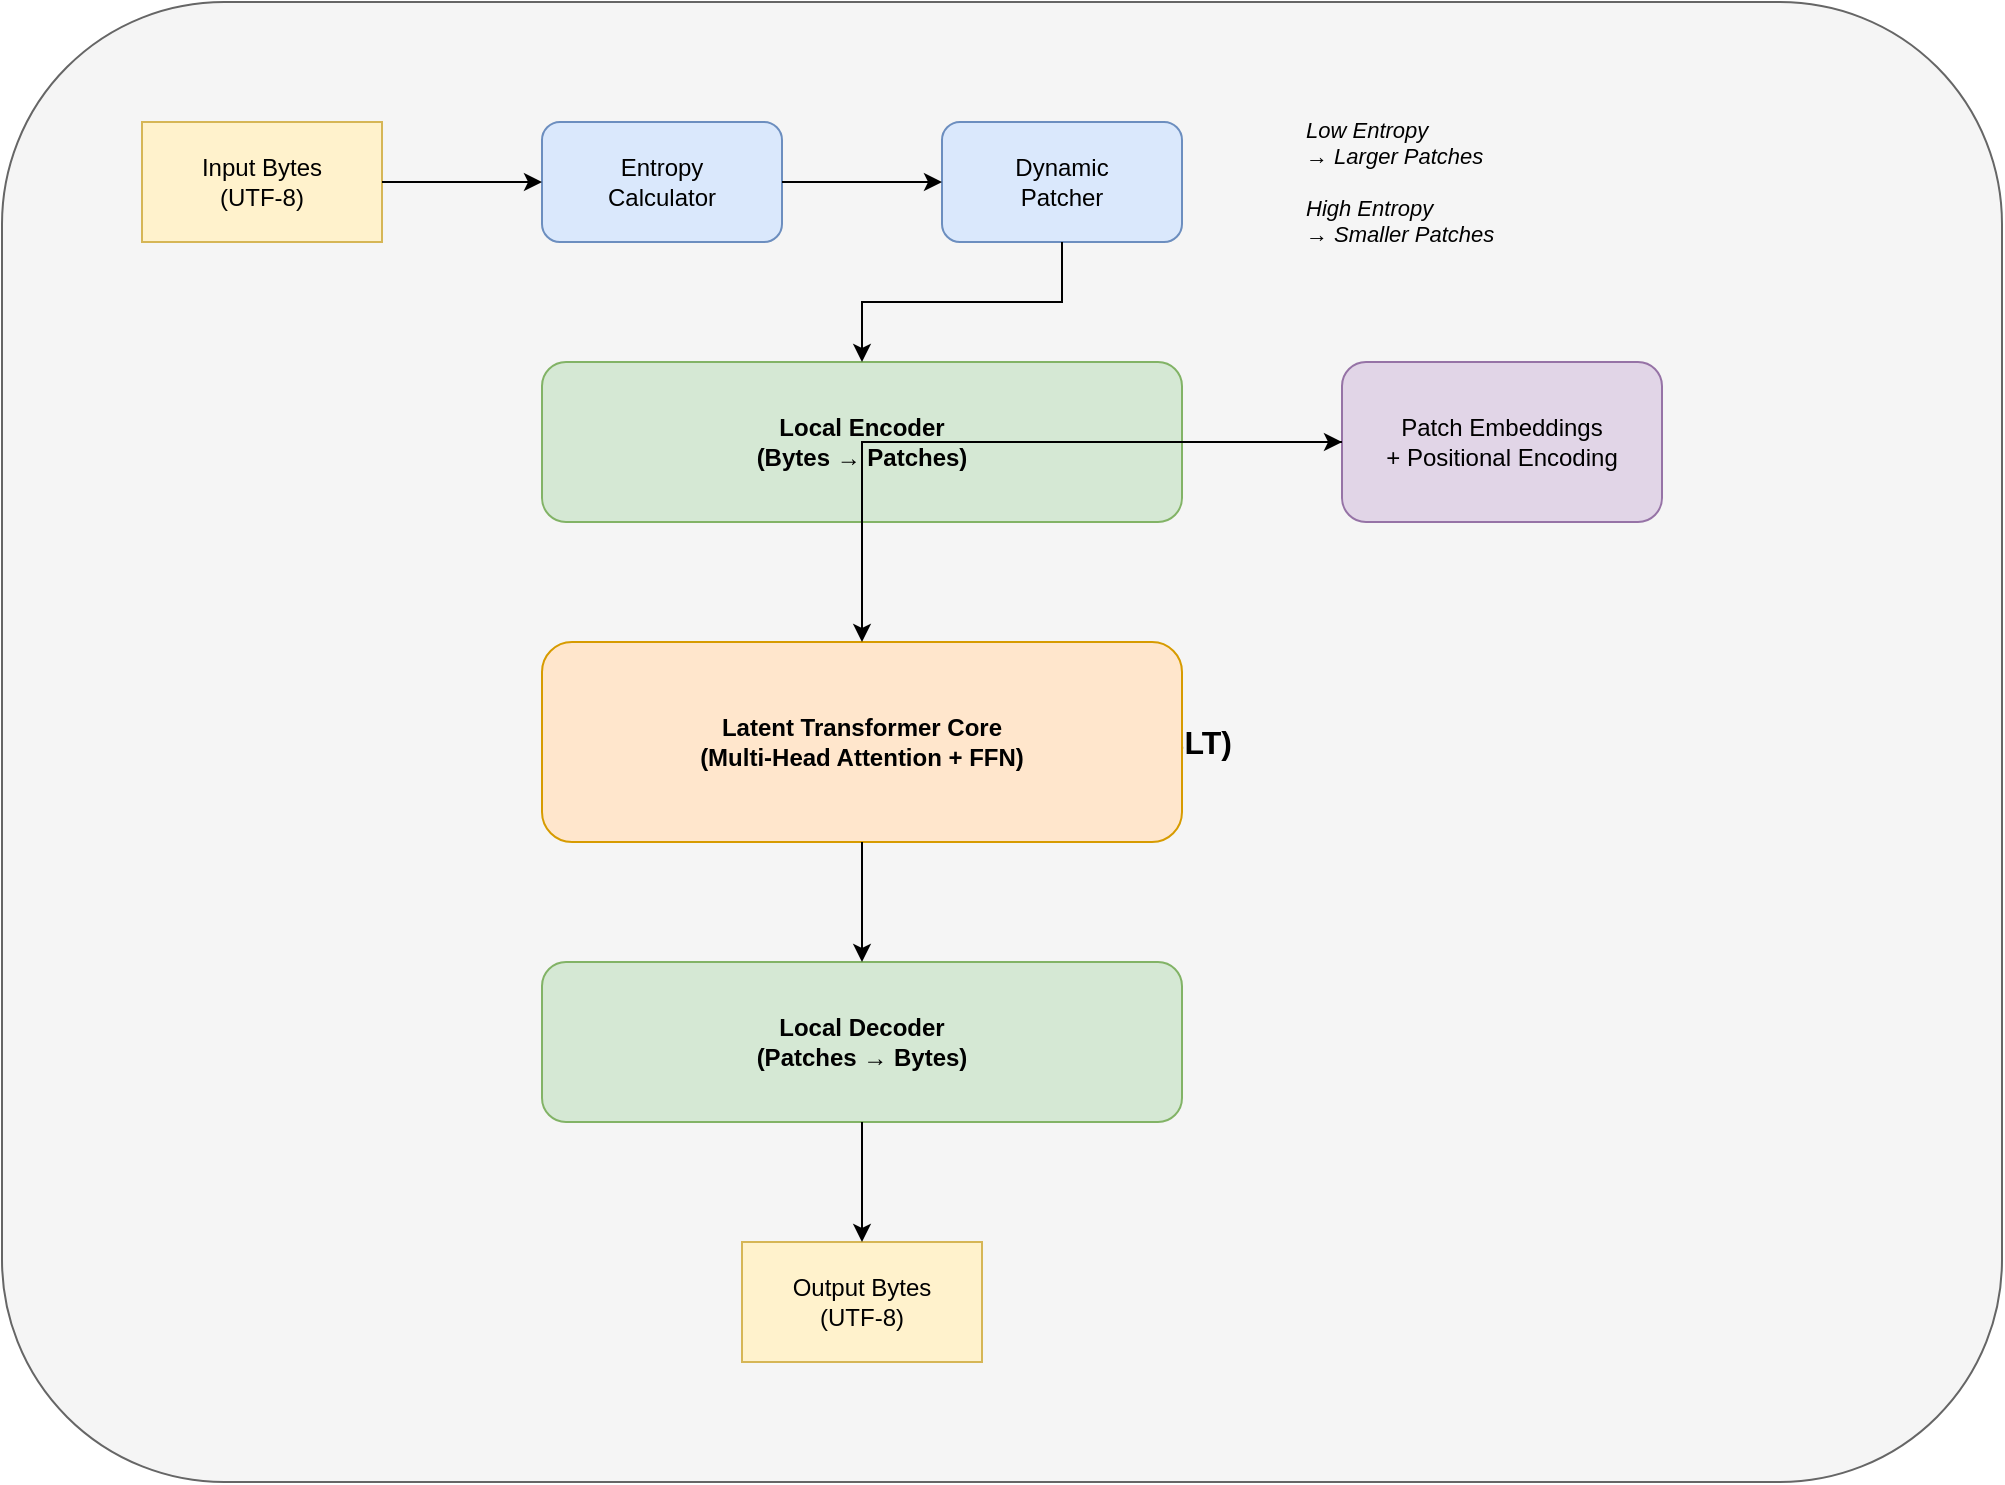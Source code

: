 <?xml version="1.0" encoding="UTF-8"?>
<mxfile version="21.0.0" type="device">
  <diagram name="BLT-Architecture" id="blt-architecture">
    <mxGraphModel dx="1426" dy="794" grid="1" gridSize="10" guides="1" tooltips="1" connect="1" arrows="1" fold="1" page="1" pageScale="1" pageWidth="1169" pageHeight="827" math="0" shadow="0">
      <root>
        <mxCell id="0" />
        <mxCell id="1" parent="0" />
        
        <!-- BLT Container -->
        <mxCell id="blt-container" value="Byte Latent Transformer (BLT)" style="rounded=1;whiteSpace=wrap;html=1;fillColor=#f5f5f5;strokeColor=#666666;fontStyle=1;fontSize=16;" vertex="1" parent="1">
          <mxGeometry x="80" y="40" width="1000" height="740" as="geometry" />
        </mxCell>
        
        <!-- Input Bytes -->
        <mxCell id="input-bytes" value="Input Bytes&#xa;(UTF-8)" style="rounded=0;whiteSpace=wrap;html=1;fillColor=#fff2cc;strokeColor=#d6b656;" vertex="1" parent="1">
          <mxGeometry x="150" y="100" width="120" height="60" as="geometry" />
        </mxCell>
        
        <!-- Entropy Calculator -->
        <mxCell id="entropy-calc" value="Entropy&#xa;Calculator" style="rounded=1;whiteSpace=wrap;html=1;fillColor=#dae8fc;strokeColor=#6c8ebf;" vertex="1" parent="1">
          <mxGeometry x="350" y="100" width="120" height="60" as="geometry" />
        </mxCell>
        
        <!-- Dynamic Patcher -->
        <mxCell id="dynamic-patcher" value="Dynamic&#xa;Patcher" style="rounded=1;whiteSpace=wrap;html=1;fillColor=#dae8fc;strokeColor=#6c8ebf;" vertex="1" parent="1">
          <mxGeometry x="550" y="100" width="120" height="60" as="geometry" />
        </mxCell>
        
        <!-- Local Encoder -->
        <mxCell id="local-encoder" value="Local Encoder&#xa;(Bytes → Patches)" style="rounded=1;whiteSpace=wrap;html=1;fillColor=#d5e8d4;strokeColor=#82b366;fontStyle=1;" vertex="1" parent="1">
          <mxGeometry x="350" y="220" width="320" height="80" as="geometry" />
        </mxCell>
        
        <!-- Patch Embeddings -->
        <mxCell id="patch-embeddings" value="Patch Embeddings&#xa;+ Positional Encoding" style="rounded=1;whiteSpace=wrap;html=1;fillColor=#e1d5e7;strokeColor=#9673a6;" vertex="1" parent="1">
          <mxGeometry x="750" y="220" width="160" height="80" as="geometry" />
        </mxCell>
        
        <!-- Latent Transformer -->
        <mxCell id="latent-transformer" value="Latent Transformer Core&#xa;(Multi-Head Attention + FFN)" style="rounded=1;whiteSpace=wrap;html=1;fillColor=#ffe6cc;strokeColor=#d79b00;fontStyle=1;" vertex="1" parent="1">
          <mxGeometry x="350" y="360" width="320" height="100" as="geometry" />
        </mxCell>
        
        <!-- Local Decoder -->
        <mxCell id="local-decoder" value="Local Decoder&#xa;(Patches → Bytes)" style="rounded=1;whiteSpace=wrap;html=1;fillColor=#d5e8d4;strokeColor=#82b366;fontStyle=1;" vertex="1" parent="1">
          <mxGeometry x="350" y="520" width="320" height="80" as="geometry" />
        </mxCell>
        
        <!-- Output Bytes -->
        <mxCell id="output-bytes" value="Output Bytes&#xa;(UTF-8)" style="rounded=0;whiteSpace=wrap;html=1;fillColor=#fff2cc;strokeColor=#d6b656;" vertex="1" parent="1">
          <mxGeometry x="450" y="660" width="120" height="60" as="geometry" />
        </mxCell>
        
        <!-- Entropy Flow -->
        <mxCell id="entropy-flow" value="Low Entropy&#xa;→ Larger Patches&#xa;&#xa;High Entropy&#xa;→ Smaller Patches" style="text;html=1;strokeColor=none;fillColor=none;align=left;verticalAlign=middle;whiteSpace=wrap;rounded=0;fontSize=11;fontStyle=2;" vertex="1" parent="1">
          <mxGeometry x="730" y="90" width="140" height="80" as="geometry" />
        </mxCell>
        
        <!-- Arrows -->
        <mxCell id="arrow1" style="edgeStyle=orthogonalEdgeStyle;rounded=0;orthogonalLoop=1;jettySize=auto;html=1;" edge="1" parent="1" source="input-bytes" target="entropy-calc">
          <mxGeometry relative="1" as="geometry" />
        </mxCell>
        
        <mxCell id="arrow2" style="edgeStyle=orthogonalEdgeStyle;rounded=0;orthogonalLoop=1;jettySize=auto;html=1;" edge="1" parent="1" source="entropy-calc" target="dynamic-patcher">
          <mxGeometry relative="1" as="geometry" />
        </mxCell>
        
        <mxCell id="arrow3" style="edgeStyle=orthogonalEdgeStyle;rounded=0;orthogonalLoop=1;jettySize=auto;html=1;" edge="1" parent="1" source="dynamic-patcher" target="local-encoder">
          <mxGeometry relative="1" as="geometry" />
        </mxCell>
        
        <mxCell id="arrow4" style="edgeStyle=orthogonalEdgeStyle;rounded=0;orthogonalLoop=1;jettySize=auto;html=1;" edge="1" parent="1" source="local-encoder" target="patch-embeddings">
          <mxGeometry relative="1" as="geometry" />
        </mxCell>
        
        <mxCell id="arrow5" style="edgeStyle=orthogonalEdgeStyle;rounded=0;orthogonalLoop=1;jettySize=auto;html=1;" edge="1" parent="1" source="patch-embeddings" target="latent-transformer">
          <mxGeometry relative="1" as="geometry" />
        </mxCell>
        
        <mxCell id="arrow6" style="edgeStyle=orthogonalEdgeStyle;rounded=0;orthogonalLoop=1;jettySize=auto;html=1;" edge="1" parent="1" source="latent-transformer" target="local-decoder">
          <mxGeometry relative="1" as="geometry" />
        </mxCell>
        
        <mxCell id="arrow7" style="edgeStyle=orthogonalEdgeStyle;rounded=0;orthogonalLoop=1;jettySize=auto;html=1;" edge="1" parent="1" source="local-decoder" target="output-bytes">
          <mxGeometry relative="1" as="geometry" />
        </mxCell>
      </root>
    </mxGraphModel>
  </diagram>
</mxfile>